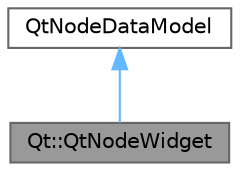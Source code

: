 digraph "Qt::QtNodeWidget"
{
 // LATEX_PDF_SIZE
  bgcolor="transparent";
  edge [fontname=Helvetica,fontsize=10,labelfontname=Helvetica,labelfontsize=10];
  node [fontname=Helvetica,fontsize=10,shape=box,height=0.2,width=0.4];
  Node1 [id="Node000001",label="Qt::QtNodeWidget",height=0.2,width=0.4,color="gray40", fillcolor="grey60", style="filled", fontcolor="black",tooltip="The model dictates the number of inputs and outputs for the Node."];
  Node2 -> Node1 [id="edge1_Node000001_Node000002",dir="back",color="steelblue1",style="solid",tooltip=" "];
  Node2 [id="Node000002",label="QtNodeDataModel",height=0.2,width=0.4,color="gray40", fillcolor="white", style="filled",tooltip=" "];
}
